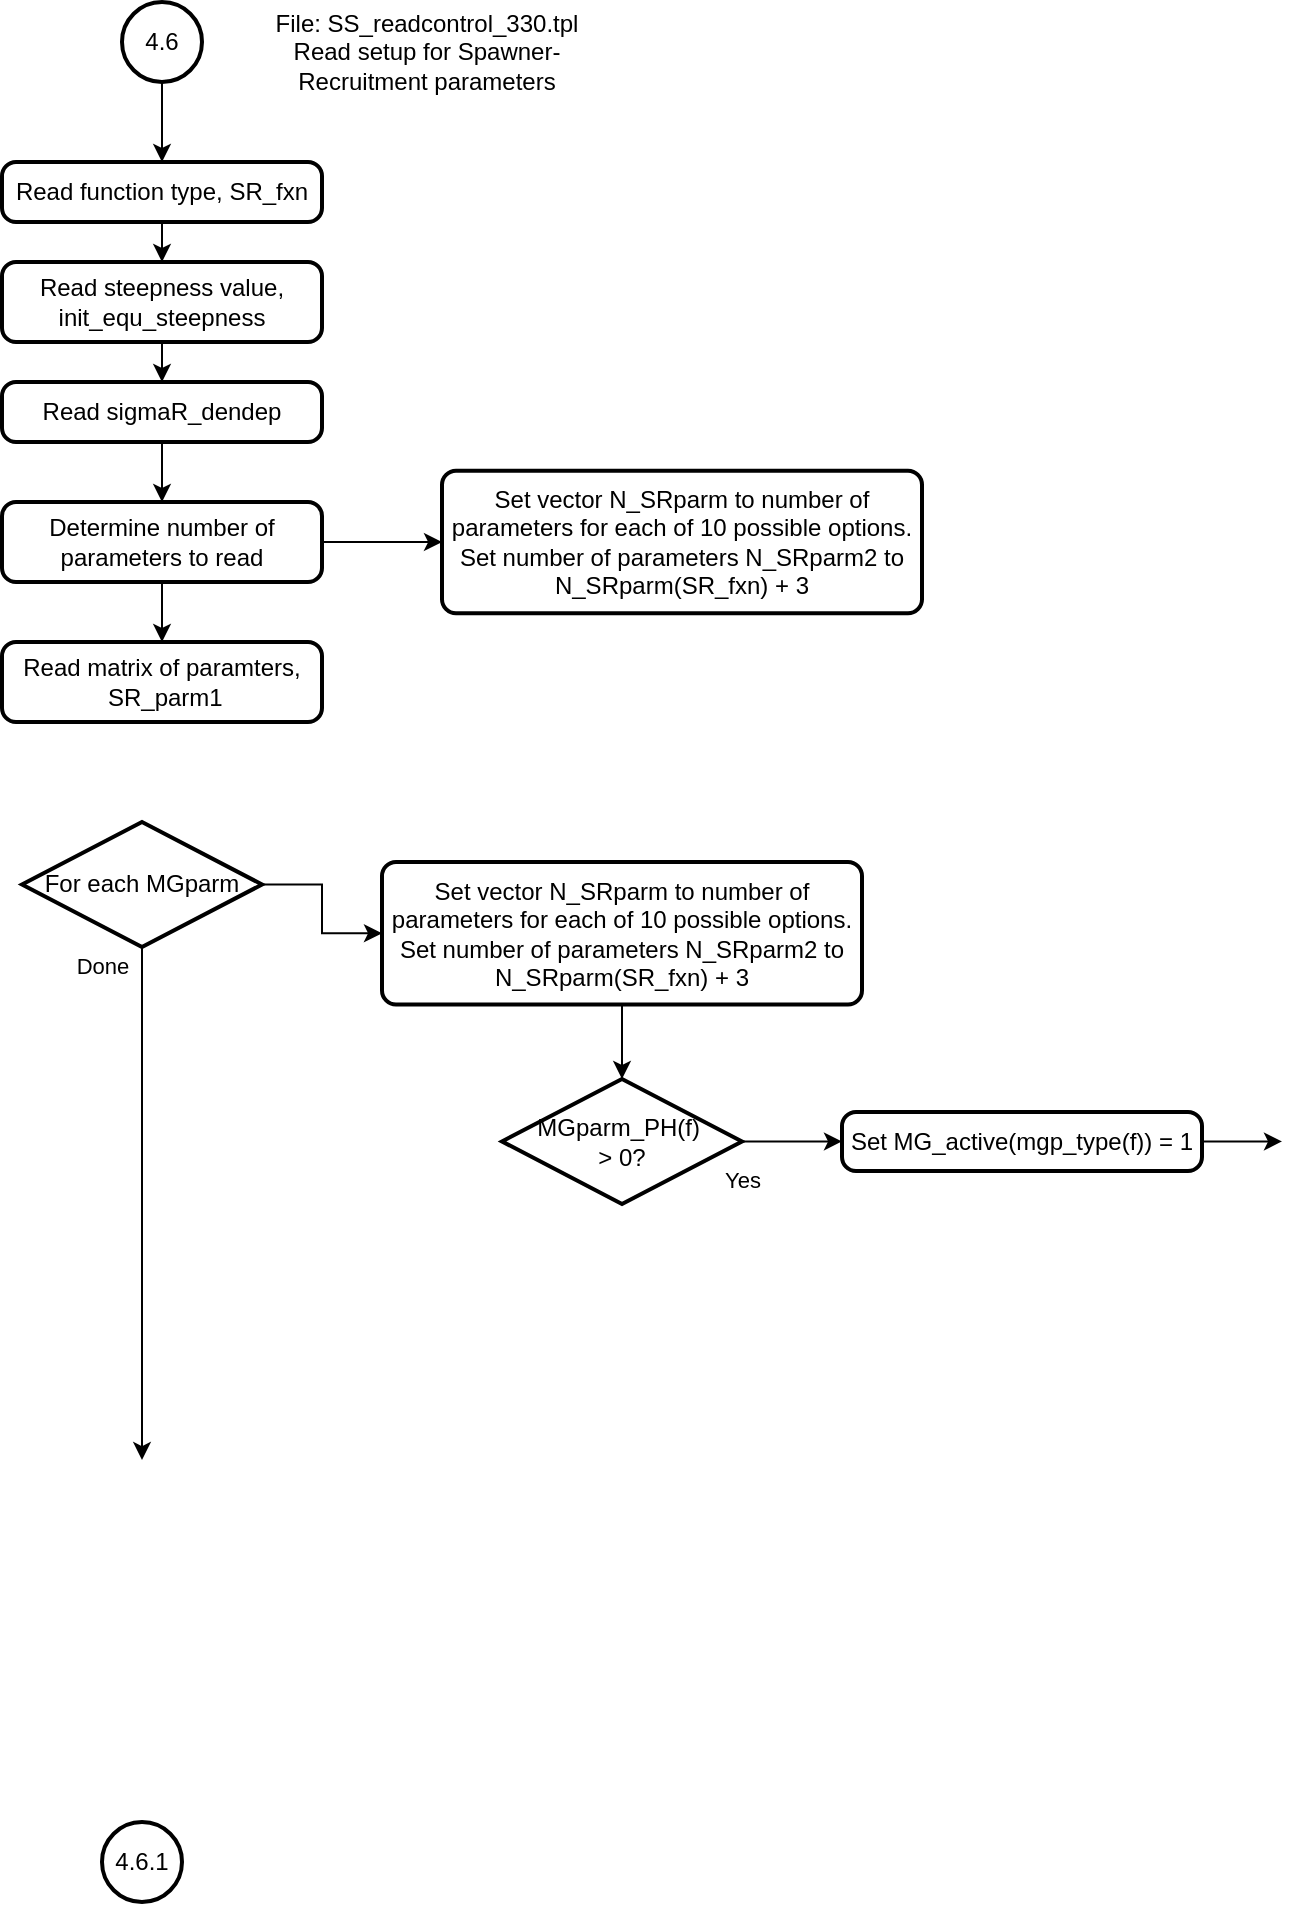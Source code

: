 <mxfile version="13.9.9" type="device"><diagram id="C5RBs43oDa-KdzZeNtuy" name="Page-1"><mxGraphModel dx="1086" dy="1835" grid="1" gridSize="10" guides="1" tooltips="1" connect="1" arrows="1" fold="1" page="1" pageScale="1" pageWidth="827" pageHeight="1169" math="0" shadow="0"><root><mxCell id="WIyWlLk6GJQsqaUBKTNV-0"/><mxCell id="WIyWlLk6GJQsqaUBKTNV-1" parent="WIyWlLk6GJQsqaUBKTNV-0"/><mxCell id="gBp-8HxVzQKSiaOTa8E5-0" style="edgeStyle=orthogonalEdgeStyle;rounded=0;orthogonalLoop=1;jettySize=auto;html=1;" parent="WIyWlLk6GJQsqaUBKTNV-1" source="gBp-8HxVzQKSiaOTa8E5-1" target="MybNfHSkAghkiWJsfuUl-82" edge="1"><mxGeometry relative="1" as="geometry"><mxPoint x="130.0" y="-1006.03" as="targetPoint"/></mxGeometry></mxCell><mxCell id="gBp-8HxVzQKSiaOTa8E5-1" value="4.6" style="strokeWidth=2;html=1;shape=mxgraph.flowchart.start_2;whiteSpace=wrap;" parent="WIyWlLk6GJQsqaUBKTNV-1" vertex="1"><mxGeometry x="110" y="-1090" width="40" height="40" as="geometry"/></mxCell><mxCell id="gBp-8HxVzQKSiaOTa8E5-4" value="File: SS_readcontrol_330.tpl&lt;br&gt;Read setup for Spawner-Recruitment parameters" style="text;html=1;strokeColor=none;fillColor=none;align=center;verticalAlign=middle;whiteSpace=wrap;rounded=0;" parent="WIyWlLk6GJQsqaUBKTNV-1" vertex="1"><mxGeometry x="180" y="-1090" width="165" height="50" as="geometry"/></mxCell><mxCell id="MybNfHSkAghkiWJsfuUl-80" value="Done" style="edgeStyle=orthogonalEdgeStyle;rounded=0;orthogonalLoop=1;jettySize=auto;html=1;" parent="WIyWlLk6GJQsqaUBKTNV-1" source="MybNfHSkAghkiWJsfuUl-81" edge="1"><mxGeometry x="-0.925" y="-20" relative="1" as="geometry"><mxPoint x="120" y="-570" as="sourcePoint"/><mxPoint x="120" y="-360.98" as="targetPoint"/><mxPoint as="offset"/></mxGeometry></mxCell><mxCell id="MybNfHSkAghkiWJsfuUl-84" style="edgeStyle=orthogonalEdgeStyle;rounded=0;orthogonalLoop=1;jettySize=auto;html=1;" parent="WIyWlLk6GJQsqaUBKTNV-1" source="MybNfHSkAghkiWJsfuUl-81" target="MybNfHSkAghkiWJsfuUl-85" edge="1"><mxGeometry relative="1" as="geometry"><mxPoint x="230" y="-648.75" as="targetPoint"/></mxGeometry></mxCell><mxCell id="MybNfHSkAghkiWJsfuUl-81" value="For each MGparm" style="strokeWidth=2;html=1;shape=mxgraph.flowchart.decision;whiteSpace=wrap;" parent="WIyWlLk6GJQsqaUBKTNV-1" vertex="1"><mxGeometry x="60" y="-680" width="120" height="62.5" as="geometry"/></mxCell><mxCell id="MybNfHSkAghkiWJsfuUl-88" value="" style="edgeStyle=orthogonalEdgeStyle;rounded=0;orthogonalLoop=1;jettySize=auto;html=1;" parent="WIyWlLk6GJQsqaUBKTNV-1" source="MybNfHSkAghkiWJsfuUl-82" target="4cBs421YDKKVyJioDu9Y-0" edge="1"><mxGeometry relative="1" as="geometry"><mxPoint x="120" y="-900" as="sourcePoint"/></mxGeometry></mxCell><mxCell id="MybNfHSkAghkiWJsfuUl-82" value="Read function type, SR_fxn" style="rounded=1;whiteSpace=wrap;html=1;absoluteArcSize=1;arcSize=14;strokeWidth=2;" parent="WIyWlLk6GJQsqaUBKTNV-1" vertex="1"><mxGeometry x="50" y="-1010" width="160" height="30" as="geometry"/></mxCell><mxCell id="ZQnDiGOwskU78IXgf9KW-2" style="edgeStyle=orthogonalEdgeStyle;rounded=0;orthogonalLoop=1;jettySize=auto;html=1;" parent="WIyWlLk6GJQsqaUBKTNV-1" source="MybNfHSkAghkiWJsfuUl-85" target="MybNfHSkAghkiWJsfuUl-94" edge="1"><mxGeometry relative="1" as="geometry"/></mxCell><mxCell id="MybNfHSkAghkiWJsfuUl-85" value="Set vector N_SRparm to number of parameters for each of 10 possible options.&lt;br&gt;Set number of parameters N_SRparm2 to N_SRparm(SR_fxn) + 3" style="rounded=1;whiteSpace=wrap;html=1;absoluteArcSize=1;arcSize=14;strokeWidth=2;" parent="WIyWlLk6GJQsqaUBKTNV-1" vertex="1"><mxGeometry x="240" y="-660" width="240" height="71.25" as="geometry"/></mxCell><mxCell id="MybNfHSkAghkiWJsfuUl-90" value="4.6.1" style="strokeWidth=2;html=1;shape=mxgraph.flowchart.start_2;whiteSpace=wrap;" parent="WIyWlLk6GJQsqaUBKTNV-1" vertex="1"><mxGeometry x="100" y="-180" width="40" height="40" as="geometry"/></mxCell><mxCell id="MybNfHSkAghkiWJsfuUl-99" value="Yes" style="edgeStyle=orthogonalEdgeStyle;rounded=0;orthogonalLoop=1;jettySize=auto;html=1;" parent="WIyWlLk6GJQsqaUBKTNV-1" source="MybNfHSkAghkiWJsfuUl-94" target="MybNfHSkAghkiWJsfuUl-95" edge="1"><mxGeometry x="-1" y="-19" relative="1" as="geometry"><mxPoint as="offset"/></mxGeometry></mxCell><mxCell id="MybNfHSkAghkiWJsfuUl-94" value="MGparm_PH(f)&amp;nbsp;&lt;br&gt;&amp;gt; 0?" style="strokeWidth=2;html=1;shape=mxgraph.flowchart.decision;whiteSpace=wrap;" parent="WIyWlLk6GJQsqaUBKTNV-1" vertex="1"><mxGeometry x="300" y="-551.52" width="120" height="62.5" as="geometry"/></mxCell><mxCell id="ZQnDiGOwskU78IXgf9KW-4" style="edgeStyle=orthogonalEdgeStyle;rounded=0;orthogonalLoop=1;jettySize=auto;html=1;" parent="WIyWlLk6GJQsqaUBKTNV-1" source="MybNfHSkAghkiWJsfuUl-95" edge="1"><mxGeometry relative="1" as="geometry"><mxPoint x="690.0" y="-520.27" as="targetPoint"/></mxGeometry></mxCell><mxCell id="MybNfHSkAghkiWJsfuUl-95" value="Set MG_active(mgp_type(f)) = 1" style="rounded=1;whiteSpace=wrap;html=1;absoluteArcSize=1;arcSize=14;strokeWidth=2;" parent="WIyWlLk6GJQsqaUBKTNV-1" vertex="1"><mxGeometry x="470" y="-535" width="180" height="29.46" as="geometry"/></mxCell><mxCell id="ZQnDiGOwskU78IXgf9KW-16" style="edgeStyle=orthogonalEdgeStyle;rounded=0;orthogonalLoop=1;jettySize=auto;html=1;" parent="WIyWlLk6GJQsqaUBKTNV-1" edge="1"><mxGeometry relative="1" as="geometry"><mxPoint x="280" y="-342.23" as="targetPoint"/><Array as="points"><mxPoint x="520" y="-221"/><mxPoint x="700" y="-221"/><mxPoint x="700" y="-401"/><mxPoint x="280" y="-401"/></Array></mxGeometry></mxCell><mxCell id="4cBs421YDKKVyJioDu9Y-2" style="edgeStyle=orthogonalEdgeStyle;rounded=0;orthogonalLoop=1;jettySize=auto;html=1;" parent="WIyWlLk6GJQsqaUBKTNV-1" source="4cBs421YDKKVyJioDu9Y-0" target="4cBs421YDKKVyJioDu9Y-1" edge="1"><mxGeometry relative="1" as="geometry"/></mxCell><mxCell id="4cBs421YDKKVyJioDu9Y-0" value="Read steepness value, init_equ_steepness" style="rounded=1;whiteSpace=wrap;html=1;absoluteArcSize=1;arcSize=14;strokeWidth=2;" parent="WIyWlLk6GJQsqaUBKTNV-1" vertex="1"><mxGeometry x="50" y="-960" width="160" height="40" as="geometry"/></mxCell><mxCell id="4cBs421YDKKVyJioDu9Y-6" style="edgeStyle=orthogonalEdgeStyle;rounded=0;orthogonalLoop=1;jettySize=auto;html=1;" parent="WIyWlLk6GJQsqaUBKTNV-1" source="4cBs421YDKKVyJioDu9Y-1" target="4cBs421YDKKVyJioDu9Y-3" edge="1"><mxGeometry relative="1" as="geometry"/></mxCell><mxCell id="4cBs421YDKKVyJioDu9Y-1" value="Read sigmaR_dendep" style="rounded=1;whiteSpace=wrap;html=1;absoluteArcSize=1;arcSize=14;strokeWidth=2;" parent="WIyWlLk6GJQsqaUBKTNV-1" vertex="1"><mxGeometry x="50" y="-900" width="160" height="30" as="geometry"/></mxCell><mxCell id="4cBs421YDKKVyJioDu9Y-7" style="edgeStyle=orthogonalEdgeStyle;rounded=0;orthogonalLoop=1;jettySize=auto;html=1;" parent="WIyWlLk6GJQsqaUBKTNV-1" source="4cBs421YDKKVyJioDu9Y-3" target="4cBs421YDKKVyJioDu9Y-4" edge="1"><mxGeometry relative="1" as="geometry"/></mxCell><mxCell id="4cBs421YDKKVyJioDu9Y-9" style="edgeStyle=orthogonalEdgeStyle;rounded=0;orthogonalLoop=1;jettySize=auto;html=1;entryX=0.5;entryY=0;entryDx=0;entryDy=0;" parent="WIyWlLk6GJQsqaUBKTNV-1" source="4cBs421YDKKVyJioDu9Y-3" target="4cBs421YDKKVyJioDu9Y-8" edge="1"><mxGeometry relative="1" as="geometry"/></mxCell><mxCell id="4cBs421YDKKVyJioDu9Y-3" value="Determine number of parameters to read" style="rounded=1;whiteSpace=wrap;html=1;absoluteArcSize=1;arcSize=14;strokeWidth=2;" parent="WIyWlLk6GJQsqaUBKTNV-1" vertex="1"><mxGeometry x="50" y="-840" width="160" height="40" as="geometry"/></mxCell><mxCell id="4cBs421YDKKVyJioDu9Y-4" value="Set vector N_SRparm to number of parameters for each of 10 possible options.&lt;br&gt;Set number of parameters N_SRparm2 to N_SRparm(SR_fxn) + 3" style="rounded=1;whiteSpace=wrap;html=1;absoluteArcSize=1;arcSize=14;strokeWidth=2;" parent="WIyWlLk6GJQsqaUBKTNV-1" vertex="1"><mxGeometry x="270" y="-855.62" width="240" height="71.25" as="geometry"/></mxCell><mxCell id="4cBs421YDKKVyJioDu9Y-8" value="Read&amp;nbsp;matrix of paramters,&lt;br&gt;&amp;nbsp;SR_parm1" style="rounded=1;whiteSpace=wrap;html=1;absoluteArcSize=1;arcSize=14;strokeWidth=2;" parent="WIyWlLk6GJQsqaUBKTNV-1" vertex="1"><mxGeometry x="50" y="-770" width="160" height="40" as="geometry"/></mxCell></root></mxGraphModel></diagram></mxfile>